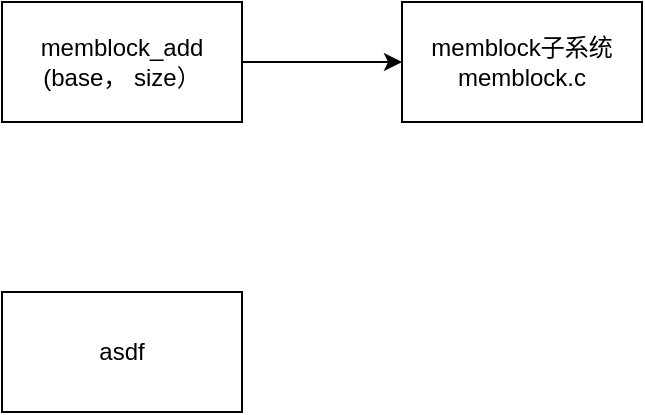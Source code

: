 <mxfile version="13.6.2" type="github">
  <diagram name="Page-1" id="e56a1550-8fbb-45ad-956c-1786394a9013">
    <mxGraphModel dx="778" dy="764" grid="1" gridSize="10" guides="1" tooltips="1" connect="1" arrows="1" fold="1" page="1" pageScale="1" pageWidth="1100" pageHeight="850" background="#ffffff" math="0" shadow="0">
      <root>
        <mxCell id="0" />
        <mxCell id="1" parent="0" />
        <mxCell id="VK3P9O7XSgmhL87pCK6w-4" value="" style="edgeStyle=orthogonalEdgeStyle;rounded=0;orthogonalLoop=1;jettySize=auto;html=1;" parent="1" source="VK3P9O7XSgmhL87pCK6w-1" target="VK3P9O7XSgmhL87pCK6w-3" edge="1">
          <mxGeometry relative="1" as="geometry" />
        </mxCell>
        <mxCell id="VK3P9O7XSgmhL87pCK6w-1" value="memblock_add&lt;br&gt;(base， size）" style="rounded=0;whiteSpace=wrap;html=1;" parent="1" vertex="1">
          <mxGeometry x="110" y="280" width="120" height="60" as="geometry" />
        </mxCell>
        <mxCell id="VK3P9O7XSgmhL87pCK6w-3" value="memblock子系统&lt;br&gt;memblock.c" style="rounded=0;whiteSpace=wrap;html=1;" parent="1" vertex="1">
          <mxGeometry x="310" y="280" width="120" height="60" as="geometry" />
        </mxCell>
        <mxCell id="HtiDjLVX9_wbgQ5czBC9-3" value="asdf" style="rounded=0;whiteSpace=wrap;html=1;" parent="1" vertex="1">
          <mxGeometry x="110" y="425" width="120" height="60" as="geometry" />
        </mxCell>
      </root>
    </mxGraphModel>
  </diagram>
</mxfile>
